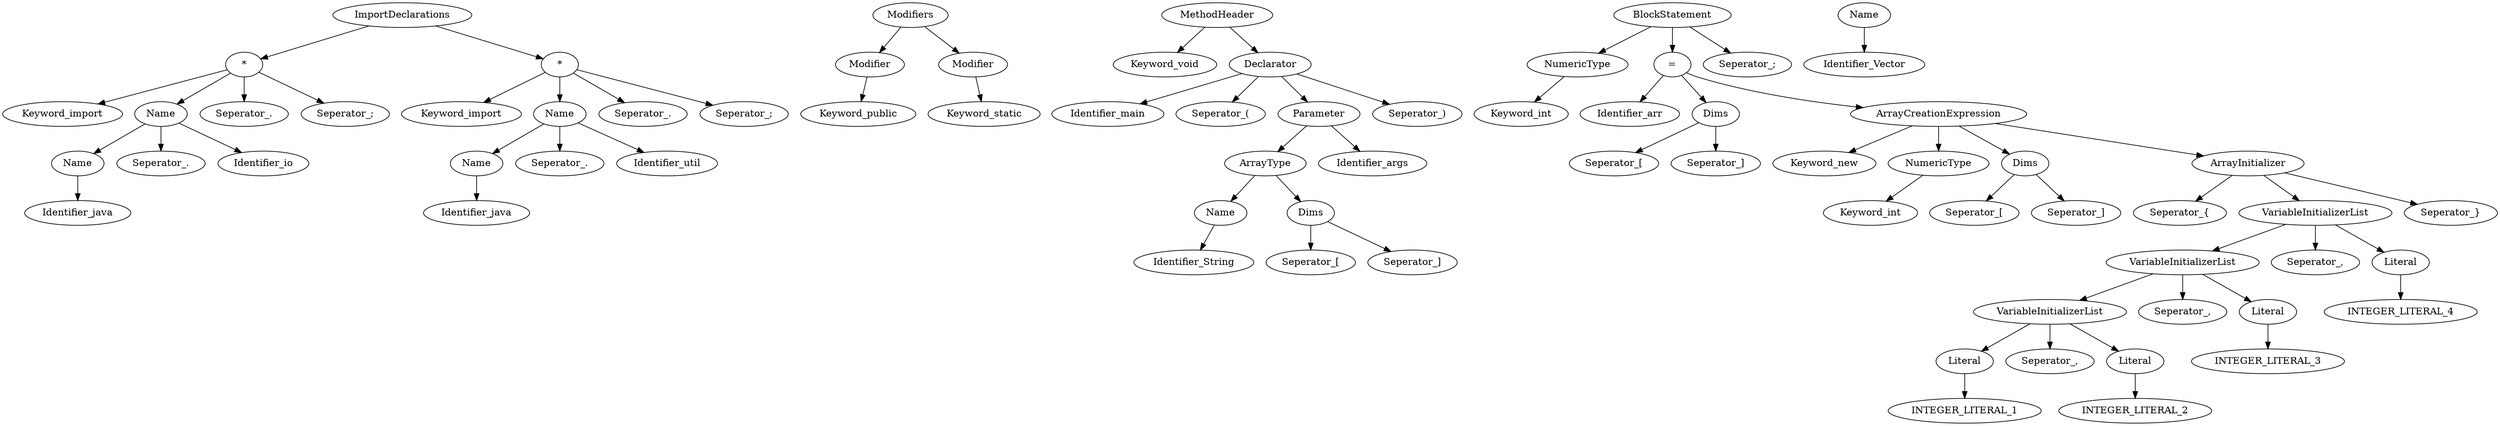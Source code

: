 digraph G{
node[ordering=out]
n1a[label="Identifier_java"]
n1[label="Name"]
n1->n1a
n2b[label="Seperator_."]
n2c[label="Identifier_io"]
n2[label="Name"]
n2->n1
n2->n2b
n2->n2c
n3a[label="Keyword_import"]
n3c[label="Seperator_."]
n3e[label="Seperator_;"]
n3[label="*"]
n3->n3a
n3->n2
n3->n3c
n3->n3e
n4a[label="Identifier_java"]
n4[label="Name"]
n4->n4a
n5b[label="Seperator_."]
n5c[label="Identifier_util"]
n5[label="Name"]
n5->n4
n5->n5b
n5->n5c
n6a[label="Keyword_import"]
n6c[label="Seperator_."]
n6e[label="Seperator_;"]
n6[label="*"]
n6->n6a
n6->n5
n6->n6c
n6->n6e
n7[label="ImportDeclarations"]
n7->n3
n7->n6
n8a[label="Keyword_public"]
n8[label="Modifier"]
n8->n8a
n9a[label="Keyword_static"]
n9[label="Modifier"]
n9->n9a
n10[label="Modifiers"]
n10->n8
n10->n9
n11a[label="Identifier_String"]
n11[label="Name"]
n11->n11a
n12a[label="Seperator_["]
n12b[label="Seperator_]"]
n12[label="Dims"]
n12->n12a
n12->n12b
n13[label="ArrayType"]
n13->n11
n13->n12
n14b[label="Identifier_args"]
n14[label="Parameter"]
n14->n13
n14->n14b
n15a[label="Identifier_main"]
n15b[label="Seperator_("]
n15d[label="Seperator_)"]
n15[label="Declarator"]
n15->n15a
n15->n15b
n15->n14
n15->n15d
n16a[label="Keyword_void"]
n16[label="MethodHeader"]
n16->n16a
n16->n15
n17a[label="Keyword_int"]
n17[label="NumericType"]
n17->n17a
n18a[label="Seperator_["]
n18b[label="Seperator_]"]
n18[label="Dims"]
n18->n18a
n18->n18b
n19a[label="Keyword_int"]
n19[label="NumericType"]
n19->n19a
n20a[label="Seperator_["]
n20b[label="Seperator_]"]
n20[label="Dims"]
n20->n20a
n20->n20b
n21a[label="INTEGER_LITERAL_1"]
n21[label="Literal"]
n21->n21a
n22a[label="INTEGER_LITERAL_2"]
n22[label="Literal"]
n22->n22a
n23b[label="Seperator_,"]
n23[label="VariableInitializerList"]
n23->n21
n23->n23b
n23->n22
n24a[label="INTEGER_LITERAL_3"]
n24[label="Literal"]
n24->n24a
n25b[label="Seperator_,"]
n25[label="VariableInitializerList"]
n25->n23
n25->n25b
n25->n24
n26a[label="INTEGER_LITERAL_4"]
n26[label="Literal"]
n26->n26a
n27b[label="Seperator_,"]
n27[label="VariableInitializerList"]
n27->n25
n27->n27b
n27->n26
n28a[label="Seperator_{"]
n28c[label="Seperator_}"]
n28[label="ArrayInitializer"]
n28->n28a
n28->n27
n28->n28c
n29a[label="Keyword_new"]
n29[label="ArrayCreationExpression"]
n29->n29a
n29->n19
n29->n20
n29->n28
n30a[label="Identifier_arr"]
n30[label="="]
n30->n30a
n30->n18
n30->n29
n31c[label="Seperator_;"]
n31[label="BlockStatement"]
n31->n17
n31->n30
n31->n31c
n32a[label="Identifier_Vector"]
n32[label="Name"]
n32->n32a
}
